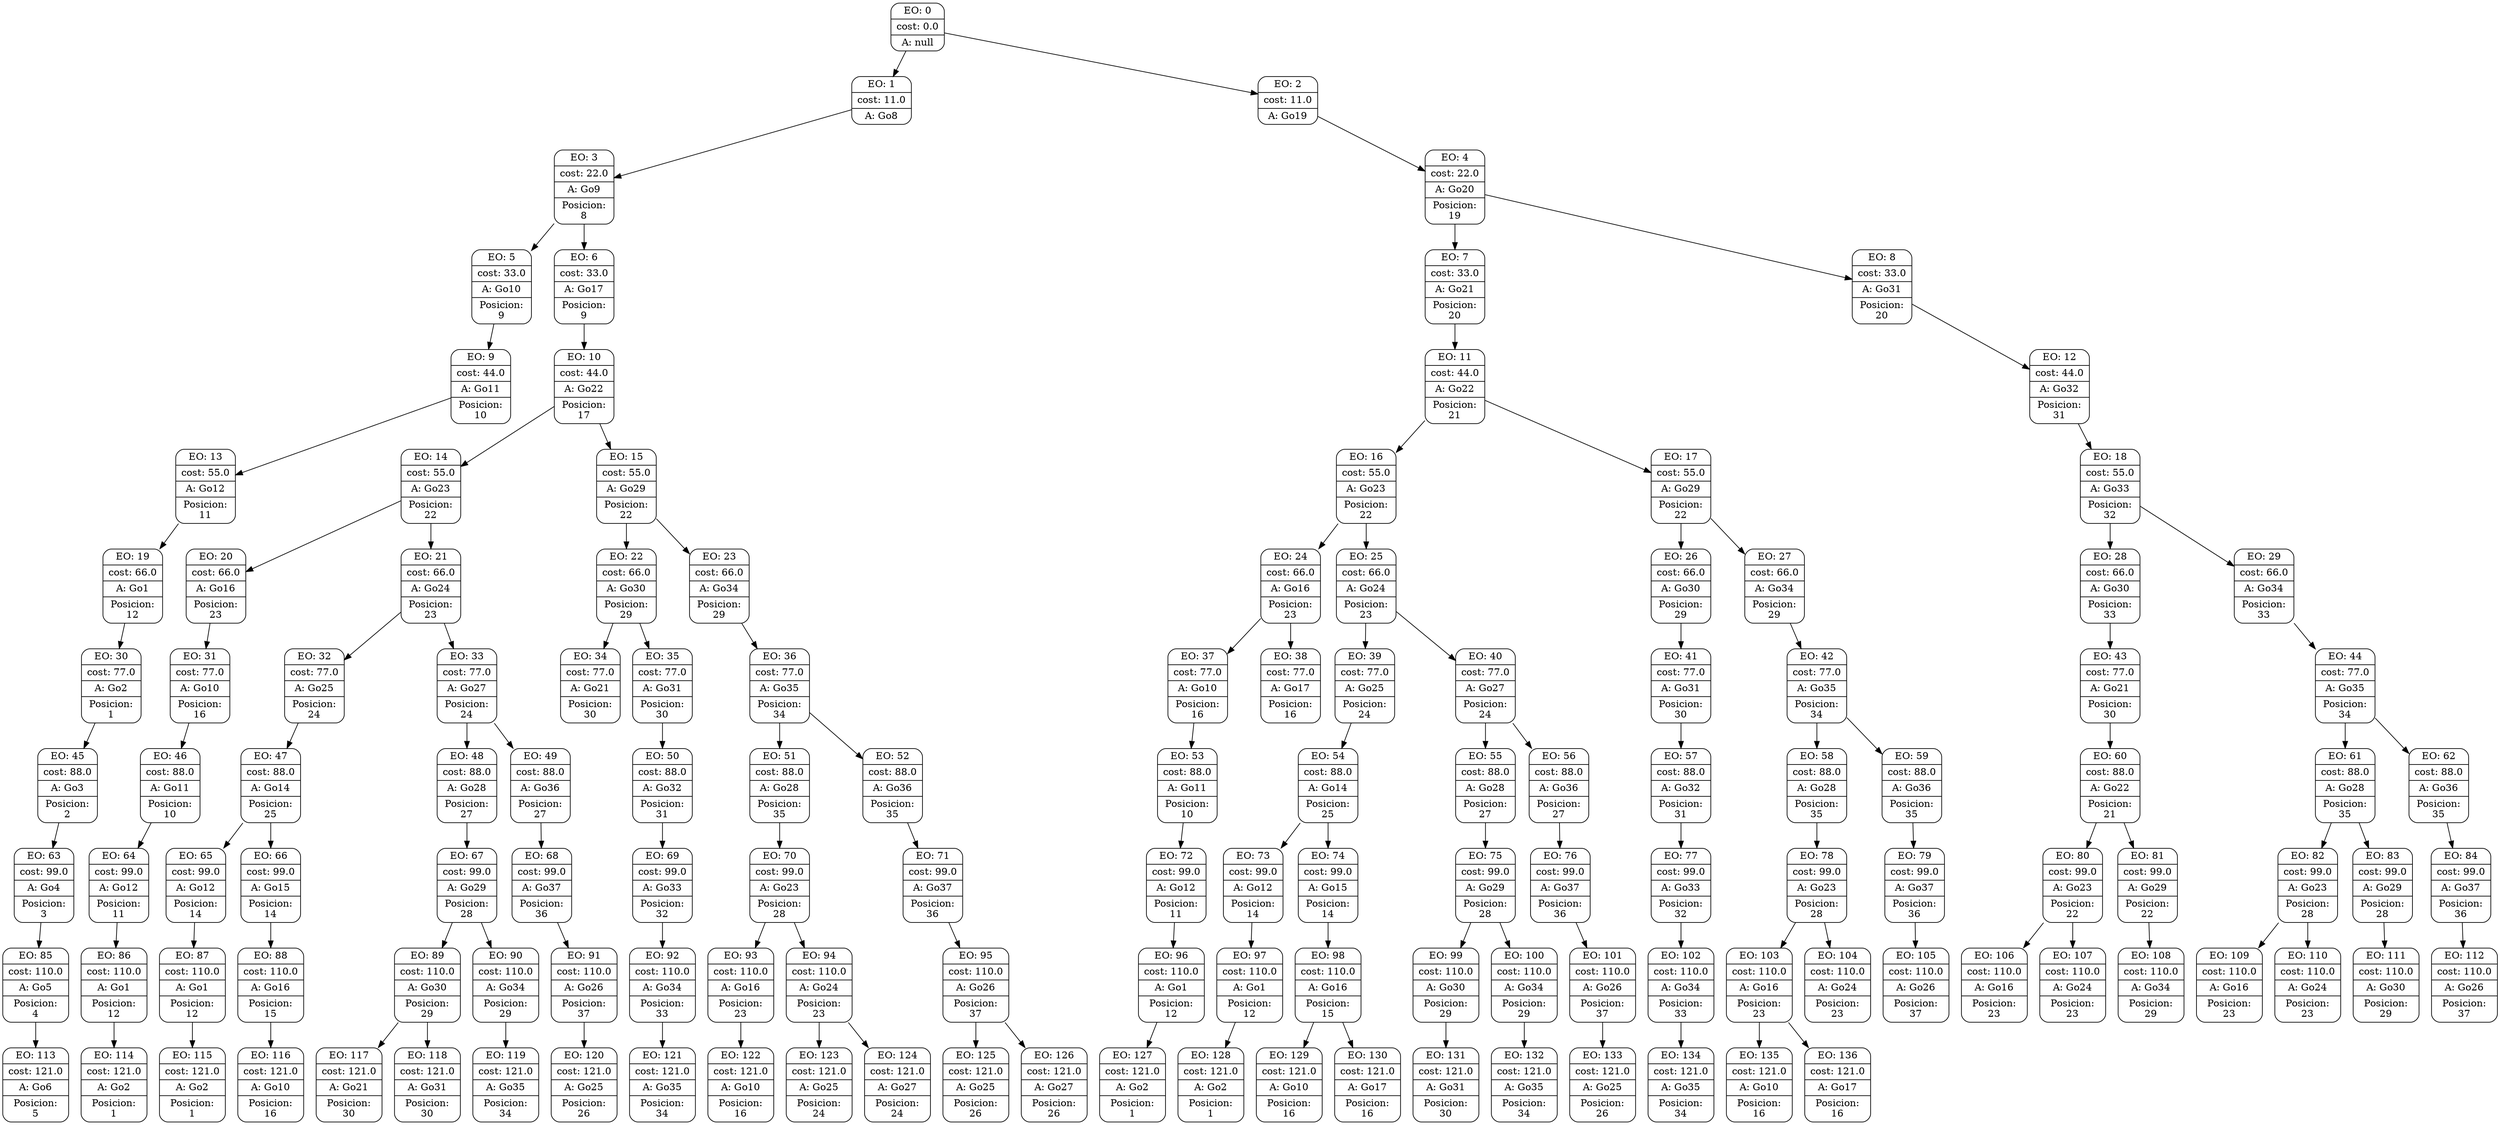 digraph g {
node [shape = Mrecord];
nodo0[label="{EO: 0|cost: 0.0|A: null}"]
nodo1[label="{EO: 1|cost: 11.0|A: Go8}"]
nodo3[label="{EO: 3|cost: 22.0|A: Go9|Posicion:\n8}"]
nodo5[label="{EO: 5|cost: 33.0|A: Go10|Posicion:\n9}"]
nodo9[label="{EO: 9|cost: 44.0|A: Go11|Posicion:\n10}"]
nodo13[label="{EO: 13|cost: 55.0|A: Go12|Posicion:\n11}"]
nodo19[label="{EO: 19|cost: 66.0|A: Go1|Posicion:\n12}"]
nodo30[label="{EO: 30|cost: 77.0|A: Go2|Posicion:\n1}"]
nodo45[label="{EO: 45|cost: 88.0|A: Go3|Posicion:\n2}"]
nodo63[label="{EO: 63|cost: 99.0|A: Go4|Posicion:\n3}"]
nodo85[label="{EO: 85|cost: 110.0|A: Go5|Posicion:\n4}"]
nodo113[label="{EO: 113|cost: 121.0|A: Go6|Posicion:\n5}"]

nodo85 -> nodo113;

nodo63 -> nodo85;

nodo45 -> nodo63;

nodo30 -> nodo45;

nodo19 -> nodo30;

nodo13 -> nodo19;

nodo9 -> nodo13;

nodo5 -> nodo9;

nodo3 -> nodo5;
nodo6[label="{EO: 6|cost: 33.0|A: Go17|Posicion:\n9}"]
nodo10[label="{EO: 10|cost: 44.0|A: Go22|Posicion:\n17}"]
nodo14[label="{EO: 14|cost: 55.0|A: Go23|Posicion:\n22}"]
nodo20[label="{EO: 20|cost: 66.0|A: Go16|Posicion:\n23}"]
nodo31[label="{EO: 31|cost: 77.0|A: Go10|Posicion:\n16}"]
nodo46[label="{EO: 46|cost: 88.0|A: Go11|Posicion:\n10}"]
nodo64[label="{EO: 64|cost: 99.0|A: Go12|Posicion:\n11}"]
nodo86[label="{EO: 86|cost: 110.0|A: Go1|Posicion:\n12}"]
nodo114[label="{EO: 114|cost: 121.0|A: Go2|Posicion:\n1}"]

nodo86 -> nodo114;

nodo64 -> nodo86;

nodo46 -> nodo64;

nodo31 -> nodo46;

nodo20 -> nodo31;

nodo14 -> nodo20;
nodo21[label="{EO: 21|cost: 66.0|A: Go24|Posicion:\n23}"]
nodo32[label="{EO: 32|cost: 77.0|A: Go25|Posicion:\n24}"]
nodo47[label="{EO: 47|cost: 88.0|A: Go14|Posicion:\n25}"]
nodo65[label="{EO: 65|cost: 99.0|A: Go12|Posicion:\n14}"]
nodo87[label="{EO: 87|cost: 110.0|A: Go1|Posicion:\n12}"]
nodo115[label="{EO: 115|cost: 121.0|A: Go2|Posicion:\n1}"]

nodo87 -> nodo115;

nodo65 -> nodo87;

nodo47 -> nodo65;
nodo66[label="{EO: 66|cost: 99.0|A: Go15|Posicion:\n14}"]
nodo88[label="{EO: 88|cost: 110.0|A: Go16|Posicion:\n15}"]
nodo116[label="{EO: 116|cost: 121.0|A: Go10|Posicion:\n16}"]

nodo88 -> nodo116;

nodo66 -> nodo88;

nodo47 -> nodo66;

nodo32 -> nodo47;

nodo21 -> nodo32;
nodo33[label="{EO: 33|cost: 77.0|A: Go27|Posicion:\n24}"]
nodo48[label="{EO: 48|cost: 88.0|A: Go28|Posicion:\n27}"]
nodo67[label="{EO: 67|cost: 99.0|A: Go29|Posicion:\n28}"]
nodo89[label="{EO: 89|cost: 110.0|A: Go30|Posicion:\n29}"]
nodo117[label="{EO: 117|cost: 121.0|A: Go21|Posicion:\n30}"]

nodo89 -> nodo117;
nodo118[label="{EO: 118|cost: 121.0|A: Go31|Posicion:\n30}"]

nodo89 -> nodo118;

nodo67 -> nodo89;
nodo90[label="{EO: 90|cost: 110.0|A: Go34|Posicion:\n29}"]
nodo119[label="{EO: 119|cost: 121.0|A: Go35|Posicion:\n34}"]

nodo90 -> nodo119;

nodo67 -> nodo90;

nodo48 -> nodo67;

nodo33 -> nodo48;
nodo49[label="{EO: 49|cost: 88.0|A: Go36|Posicion:\n27}"]
nodo68[label="{EO: 68|cost: 99.0|A: Go37|Posicion:\n36}"]
nodo91[label="{EO: 91|cost: 110.0|A: Go26|Posicion:\n37}"]
nodo120[label="{EO: 120|cost: 121.0|A: Go25|Posicion:\n26}"]

nodo91 -> nodo120;

nodo68 -> nodo91;

nodo49 -> nodo68;

nodo33 -> nodo49;

nodo21 -> nodo33;

nodo14 -> nodo21;

nodo10 -> nodo14;
nodo15[label="{EO: 15|cost: 55.0|A: Go29|Posicion:\n22}"]
nodo22[label="{EO: 22|cost: 66.0|A: Go30|Posicion:\n29}"]
nodo34[label="{EO: 34|cost: 77.0|A: Go21|Posicion:\n30}"]

nodo22 -> nodo34;
nodo35[label="{EO: 35|cost: 77.0|A: Go31|Posicion:\n30}"]
nodo50[label="{EO: 50|cost: 88.0|A: Go32|Posicion:\n31}"]
nodo69[label="{EO: 69|cost: 99.0|A: Go33|Posicion:\n32}"]
nodo92[label="{EO: 92|cost: 110.0|A: Go34|Posicion:\n33}"]
nodo121[label="{EO: 121|cost: 121.0|A: Go35|Posicion:\n34}"]

nodo92 -> nodo121;

nodo69 -> nodo92;

nodo50 -> nodo69;

nodo35 -> nodo50;

nodo22 -> nodo35;

nodo15 -> nodo22;
nodo23[label="{EO: 23|cost: 66.0|A: Go34|Posicion:\n29}"]
nodo36[label="{EO: 36|cost: 77.0|A: Go35|Posicion:\n34}"]
nodo51[label="{EO: 51|cost: 88.0|A: Go28|Posicion:\n35}"]
nodo70[label="{EO: 70|cost: 99.0|A: Go23|Posicion:\n28}"]
nodo93[label="{EO: 93|cost: 110.0|A: Go16|Posicion:\n23}"]
nodo122[label="{EO: 122|cost: 121.0|A: Go10|Posicion:\n16}"]

nodo93 -> nodo122;

nodo70 -> nodo93;
nodo94[label="{EO: 94|cost: 110.0|A: Go24|Posicion:\n23}"]
nodo123[label="{EO: 123|cost: 121.0|A: Go25|Posicion:\n24}"]

nodo94 -> nodo123;
nodo124[label="{EO: 124|cost: 121.0|A: Go27|Posicion:\n24}"]

nodo94 -> nodo124;

nodo70 -> nodo94;

nodo51 -> nodo70;

nodo36 -> nodo51;
nodo52[label="{EO: 52|cost: 88.0|A: Go36|Posicion:\n35}"]
nodo71[label="{EO: 71|cost: 99.0|A: Go37|Posicion:\n36}"]
nodo95[label="{EO: 95|cost: 110.0|A: Go26|Posicion:\n37}"]
nodo125[label="{EO: 125|cost: 121.0|A: Go25|Posicion:\n26}"]

nodo95 -> nodo125;
nodo126[label="{EO: 126|cost: 121.0|A: Go27|Posicion:\n26}"]

nodo95 -> nodo126;

nodo71 -> nodo95;

nodo52 -> nodo71;

nodo36 -> nodo52;

nodo23 -> nodo36;

nodo15 -> nodo23;

nodo10 -> nodo15;

nodo6 -> nodo10;

nodo3 -> nodo6;

nodo1 -> nodo3;

nodo0 -> nodo1;
nodo2[label="{EO: 2|cost: 11.0|A: Go19}"]
nodo4[label="{EO: 4|cost: 22.0|A: Go20|Posicion:\n19}"]
nodo7[label="{EO: 7|cost: 33.0|A: Go21|Posicion:\n20}"]
nodo11[label="{EO: 11|cost: 44.0|A: Go22|Posicion:\n21}"]
nodo16[label="{EO: 16|cost: 55.0|A: Go23|Posicion:\n22}"]
nodo24[label="{EO: 24|cost: 66.0|A: Go16|Posicion:\n23}"]
nodo37[label="{EO: 37|cost: 77.0|A: Go10|Posicion:\n16}"]
nodo53[label="{EO: 53|cost: 88.0|A: Go11|Posicion:\n10}"]
nodo72[label="{EO: 72|cost: 99.0|A: Go12|Posicion:\n11}"]
nodo96[label="{EO: 96|cost: 110.0|A: Go1|Posicion:\n12}"]
nodo127[label="{EO: 127|cost: 121.0|A: Go2|Posicion:\n1}"]

nodo96 -> nodo127;

nodo72 -> nodo96;

nodo53 -> nodo72;

nodo37 -> nodo53;

nodo24 -> nodo37;
nodo38[label="{EO: 38|cost: 77.0|A: Go17|Posicion:\n16}"]

nodo24 -> nodo38;

nodo16 -> nodo24;
nodo25[label="{EO: 25|cost: 66.0|A: Go24|Posicion:\n23}"]
nodo39[label="{EO: 39|cost: 77.0|A: Go25|Posicion:\n24}"]
nodo54[label="{EO: 54|cost: 88.0|A: Go14|Posicion:\n25}"]
nodo73[label="{EO: 73|cost: 99.0|A: Go12|Posicion:\n14}"]
nodo97[label="{EO: 97|cost: 110.0|A: Go1|Posicion:\n12}"]
nodo128[label="{EO: 128|cost: 121.0|A: Go2|Posicion:\n1}"]

nodo97 -> nodo128;

nodo73 -> nodo97;

nodo54 -> nodo73;
nodo74[label="{EO: 74|cost: 99.0|A: Go15|Posicion:\n14}"]
nodo98[label="{EO: 98|cost: 110.0|A: Go16|Posicion:\n15}"]
nodo129[label="{EO: 129|cost: 121.0|A: Go10|Posicion:\n16}"]

nodo98 -> nodo129;
nodo130[label="{EO: 130|cost: 121.0|A: Go17|Posicion:\n16}"]

nodo98 -> nodo130;

nodo74 -> nodo98;

nodo54 -> nodo74;

nodo39 -> nodo54;

nodo25 -> nodo39;
nodo40[label="{EO: 40|cost: 77.0|A: Go27|Posicion:\n24}"]
nodo55[label="{EO: 55|cost: 88.0|A: Go28|Posicion:\n27}"]
nodo75[label="{EO: 75|cost: 99.0|A: Go29|Posicion:\n28}"]
nodo99[label="{EO: 99|cost: 110.0|A: Go30|Posicion:\n29}"]
nodo131[label="{EO: 131|cost: 121.0|A: Go31|Posicion:\n30}"]

nodo99 -> nodo131;

nodo75 -> nodo99;
nodo100[label="{EO: 100|cost: 110.0|A: Go34|Posicion:\n29}"]
nodo132[label="{EO: 132|cost: 121.0|A: Go35|Posicion:\n34}"]

nodo100 -> nodo132;

nodo75 -> nodo100;

nodo55 -> nodo75;

nodo40 -> nodo55;
nodo56[label="{EO: 56|cost: 88.0|A: Go36|Posicion:\n27}"]
nodo76[label="{EO: 76|cost: 99.0|A: Go37|Posicion:\n36}"]
nodo101[label="{EO: 101|cost: 110.0|A: Go26|Posicion:\n37}"]
nodo133[label="{EO: 133|cost: 121.0|A: Go25|Posicion:\n26}"]

nodo101 -> nodo133;

nodo76 -> nodo101;

nodo56 -> nodo76;

nodo40 -> nodo56;

nodo25 -> nodo40;

nodo16 -> nodo25;

nodo11 -> nodo16;
nodo17[label="{EO: 17|cost: 55.0|A: Go29|Posicion:\n22}"]
nodo26[label="{EO: 26|cost: 66.0|A: Go30|Posicion:\n29}"]
nodo41[label="{EO: 41|cost: 77.0|A: Go31|Posicion:\n30}"]
nodo57[label="{EO: 57|cost: 88.0|A: Go32|Posicion:\n31}"]
nodo77[label="{EO: 77|cost: 99.0|A: Go33|Posicion:\n32}"]
nodo102[label="{EO: 102|cost: 110.0|A: Go34|Posicion:\n33}"]
nodo134[label="{EO: 134|cost: 121.0|A: Go35|Posicion:\n34}"]

nodo102 -> nodo134;

nodo77 -> nodo102;

nodo57 -> nodo77;

nodo41 -> nodo57;

nodo26 -> nodo41;

nodo17 -> nodo26;
nodo27[label="{EO: 27|cost: 66.0|A: Go34|Posicion:\n29}"]
nodo42[label="{EO: 42|cost: 77.0|A: Go35|Posicion:\n34}"]
nodo58[label="{EO: 58|cost: 88.0|A: Go28|Posicion:\n35}"]
nodo78[label="{EO: 78|cost: 99.0|A: Go23|Posicion:\n28}"]
nodo103[label="{EO: 103|cost: 110.0|A: Go16|Posicion:\n23}"]
nodo135[label="{EO: 135|cost: 121.0|A: Go10|Posicion:\n16}"]

nodo103 -> nodo135;
nodo136[label="{EO: 136|cost: 121.0|A: Go17|Posicion:\n16}"]

nodo103 -> nodo136;

nodo78 -> nodo103;
nodo104[label="{EO: 104|cost: 110.0|A: Go24|Posicion:\n23}"]

nodo78 -> nodo104;

nodo58 -> nodo78;

nodo42 -> nodo58;
nodo59[label="{EO: 59|cost: 88.0|A: Go36|Posicion:\n35}"]
nodo79[label="{EO: 79|cost: 99.0|A: Go37|Posicion:\n36}"]
nodo105[label="{EO: 105|cost: 110.0|A: Go26|Posicion:\n37}"]

nodo79 -> nodo105;

nodo59 -> nodo79;

nodo42 -> nodo59;

nodo27 -> nodo42;

nodo17 -> nodo27;

nodo11 -> nodo17;

nodo7 -> nodo11;

nodo4 -> nodo7;
nodo8[label="{EO: 8|cost: 33.0|A: Go31|Posicion:\n20}"]
nodo12[label="{EO: 12|cost: 44.0|A: Go32|Posicion:\n31}"]
nodo18[label="{EO: 18|cost: 55.0|A: Go33|Posicion:\n32}"]
nodo28[label="{EO: 28|cost: 66.0|A: Go30|Posicion:\n33}"]
nodo43[label="{EO: 43|cost: 77.0|A: Go21|Posicion:\n30}"]
nodo60[label="{EO: 60|cost: 88.0|A: Go22|Posicion:\n21}"]
nodo80[label="{EO: 80|cost: 99.0|A: Go23|Posicion:\n22}"]
nodo106[label="{EO: 106|cost: 110.0|A: Go16|Posicion:\n23}"]

nodo80 -> nodo106;
nodo107[label="{EO: 107|cost: 110.0|A: Go24|Posicion:\n23}"]

nodo80 -> nodo107;

nodo60 -> nodo80;
nodo81[label="{EO: 81|cost: 99.0|A: Go29|Posicion:\n22}"]
nodo108[label="{EO: 108|cost: 110.0|A: Go34|Posicion:\n29}"]

nodo81 -> nodo108;

nodo60 -> nodo81;

nodo43 -> nodo60;

nodo28 -> nodo43;

nodo18 -> nodo28;
nodo29[label="{EO: 29|cost: 66.0|A: Go34|Posicion:\n33}"]
nodo44[label="{EO: 44|cost: 77.0|A: Go35|Posicion:\n34}"]
nodo61[label="{EO: 61|cost: 88.0|A: Go28|Posicion:\n35}"]
nodo82[label="{EO: 82|cost: 99.0|A: Go23|Posicion:\n28}"]
nodo109[label="{EO: 109|cost: 110.0|A: Go16|Posicion:\n23}"]

nodo82 -> nodo109;
nodo110[label="{EO: 110|cost: 110.0|A: Go24|Posicion:\n23}"]

nodo82 -> nodo110;

nodo61 -> nodo82;
nodo83[label="{EO: 83|cost: 99.0|A: Go29|Posicion:\n28}"]
nodo111[label="{EO: 111|cost: 110.0|A: Go30|Posicion:\n29}"]

nodo83 -> nodo111;

nodo61 -> nodo83;

nodo44 -> nodo61;
nodo62[label="{EO: 62|cost: 88.0|A: Go36|Posicion:\n35}"]
nodo84[label="{EO: 84|cost: 99.0|A: Go37|Posicion:\n36}"]
nodo112[label="{EO: 112|cost: 110.0|A: Go26|Posicion:\n37}"]

nodo84 -> nodo112;

nodo62 -> nodo84;

nodo44 -> nodo62;

nodo29 -> nodo44;

nodo18 -> nodo29;

nodo12 -> nodo18;

nodo8 -> nodo12;

nodo4 -> nodo8;

nodo2 -> nodo4;

nodo0 -> nodo2;


}